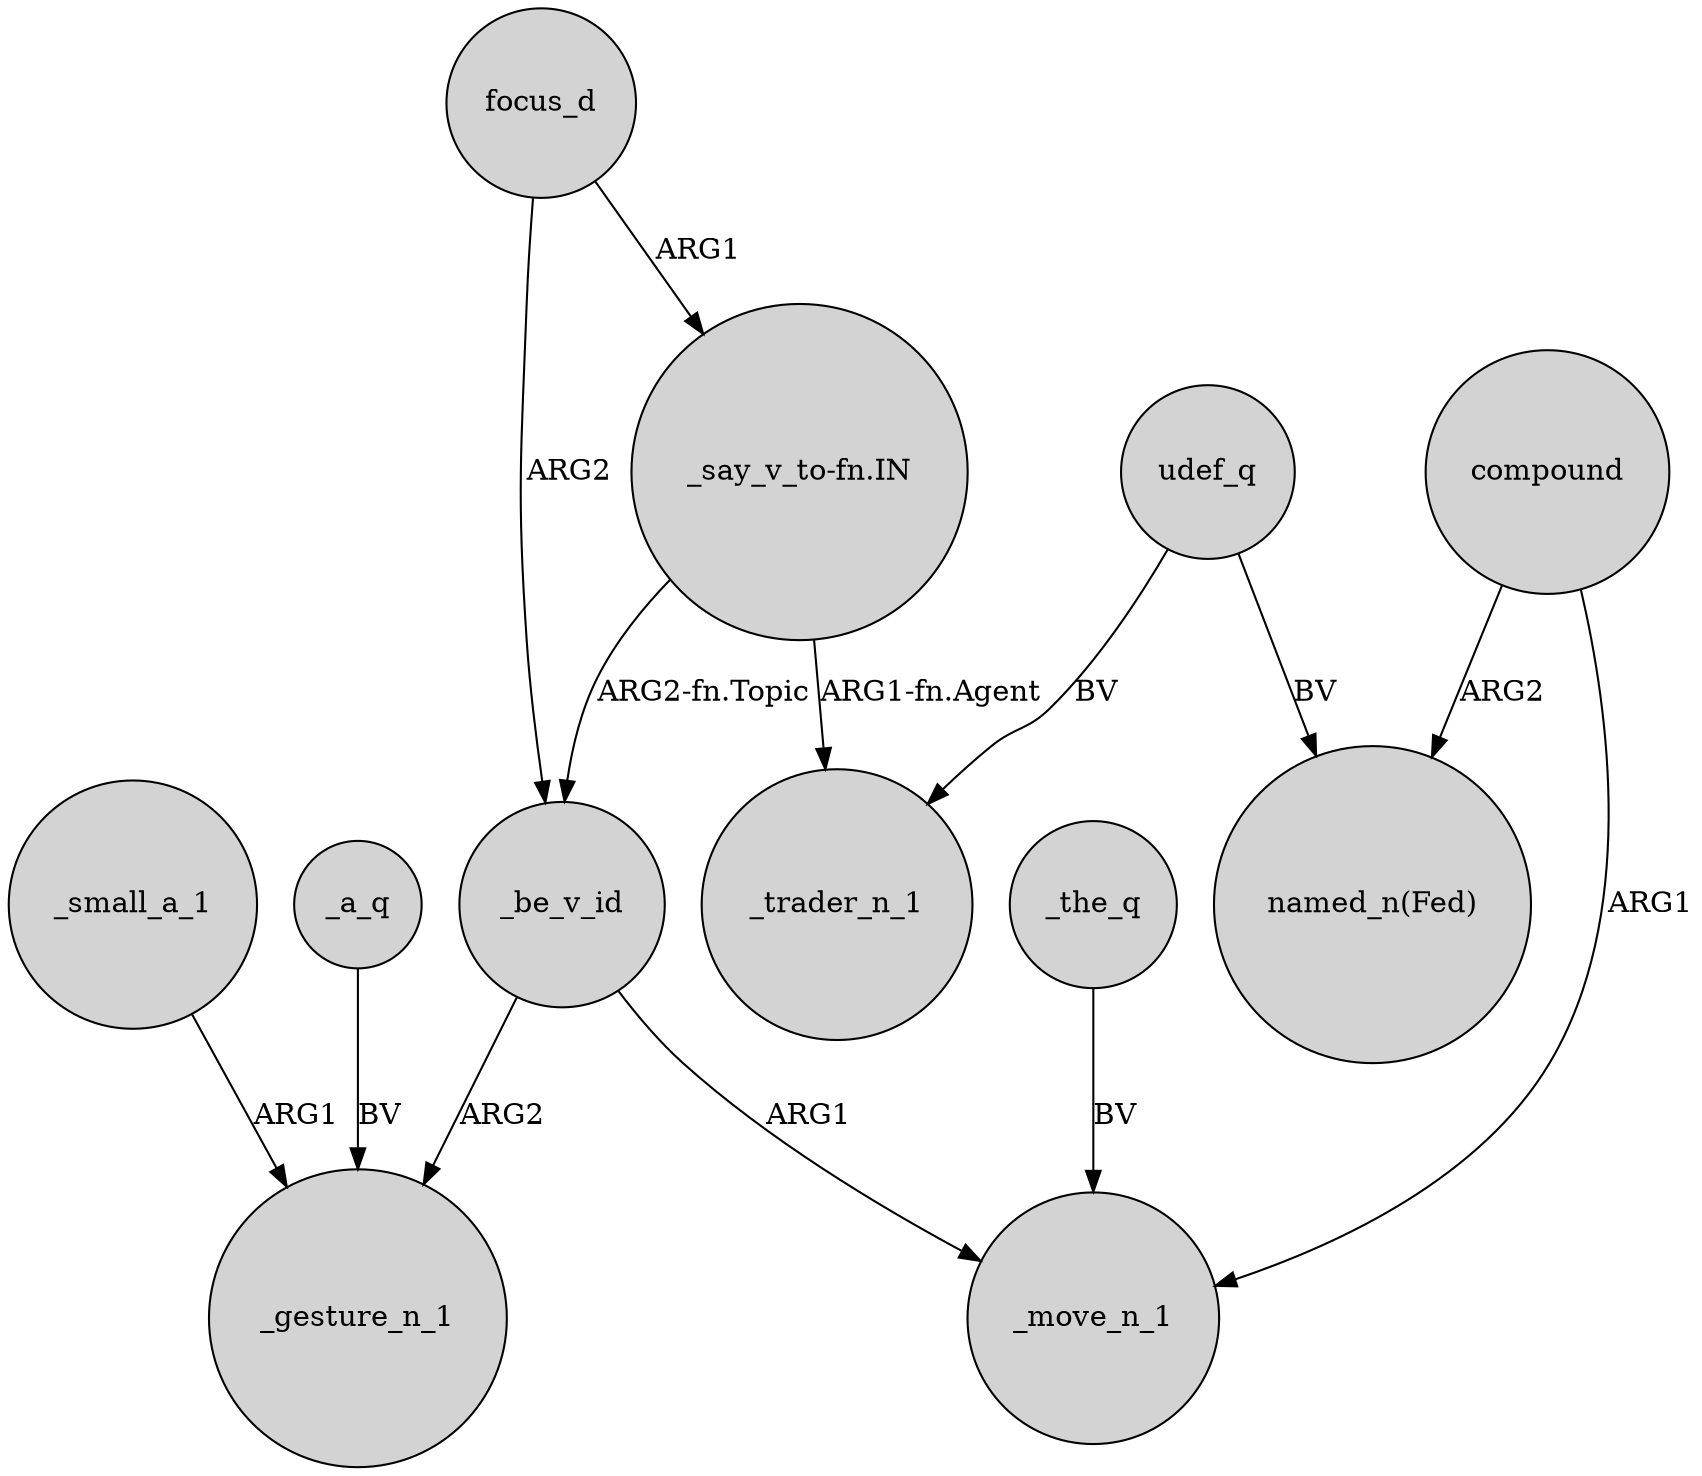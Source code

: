 digraph {
	node [shape=circle style=filled]
	focus_d -> _be_v_id [label=ARG2]
	_a_q -> _gesture_n_1 [label=BV]
	_be_v_id -> _move_n_1 [label=ARG1]
	compound -> _move_n_1 [label=ARG1]
	_the_q -> _move_n_1 [label=BV]
	_small_a_1 -> _gesture_n_1 [label=ARG1]
	udef_q -> _trader_n_1 [label=BV]
	"_say_v_to-fn.IN" -> _be_v_id [label="ARG2-fn.Topic"]
	udef_q -> "named_n(Fed)" [label=BV]
	"_say_v_to-fn.IN" -> _trader_n_1 [label="ARG1-fn.Agent"]
	focus_d -> "_say_v_to-fn.IN" [label=ARG1]
	_be_v_id -> _gesture_n_1 [label=ARG2]
	compound -> "named_n(Fed)" [label=ARG2]
}
